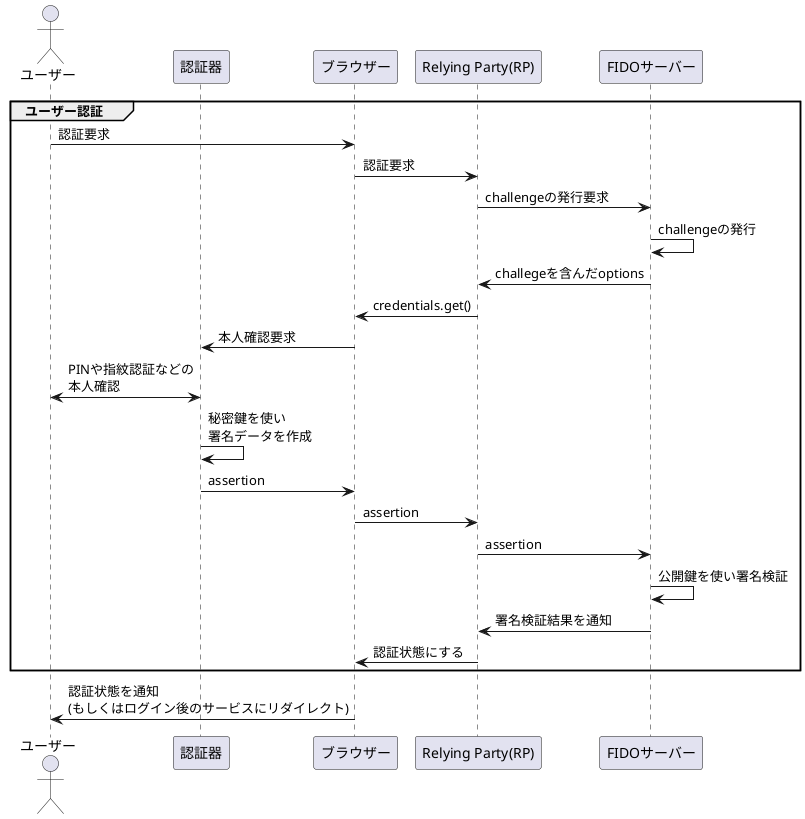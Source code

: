 @startuml
actor user as "ユーザー"
participant authenticator as "認証器"
participant browser as "ブラウザー"
participant rp_fido as "Relying Party(RP)"
participant fido_server as "FIDOサーバー"

'処理開始
group ユーザー認証
user -> browser : 認証要求
browser -> rp_fido : 認証要求
rp_fido -> fido_server : challengeの発行要求
fido_server -> fido_server: challengeの発行
fido_server -> rp_fido :challegeを含んだoptions
rp_fido -> browser : credentials.get()
browser -> authenticator: 本人確認要求
user <-> authenticator : PINや指紋認証などの\n本人確認
authenticator -> authenticator : 秘密鍵を使い\n署名データを作成
authenticator -> browser : assertion
browser -> rp_fido : assertion
rp_fido -> fido_server : assertion
fido_server -> fido_server : 公開鍵を使い署名検証
fido_server -> rp_fido : 署名検証結果を通知
rp_fido -> browser : 認証状態にする
end
browser -> user : 認証状態を通知\n(もしくはログイン後のサービスにリダイレクト)



@enduml
